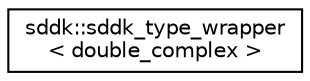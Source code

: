 digraph "Graphical Class Hierarchy"
{
 // INTERACTIVE_SVG=YES
  edge [fontname="Helvetica",fontsize="10",labelfontname="Helvetica",labelfontsize="10"];
  node [fontname="Helvetica",fontsize="10",shape=record];
  rankdir="LR";
  Node1 [label="sddk::sddk_type_wrapper\l\< double_complex \>",height=0.2,width=0.4,color="black", fillcolor="white", style="filled",URL="$classsddk_1_1sddk__type__wrapper_3_01double__complex_01_4.html"];
}
